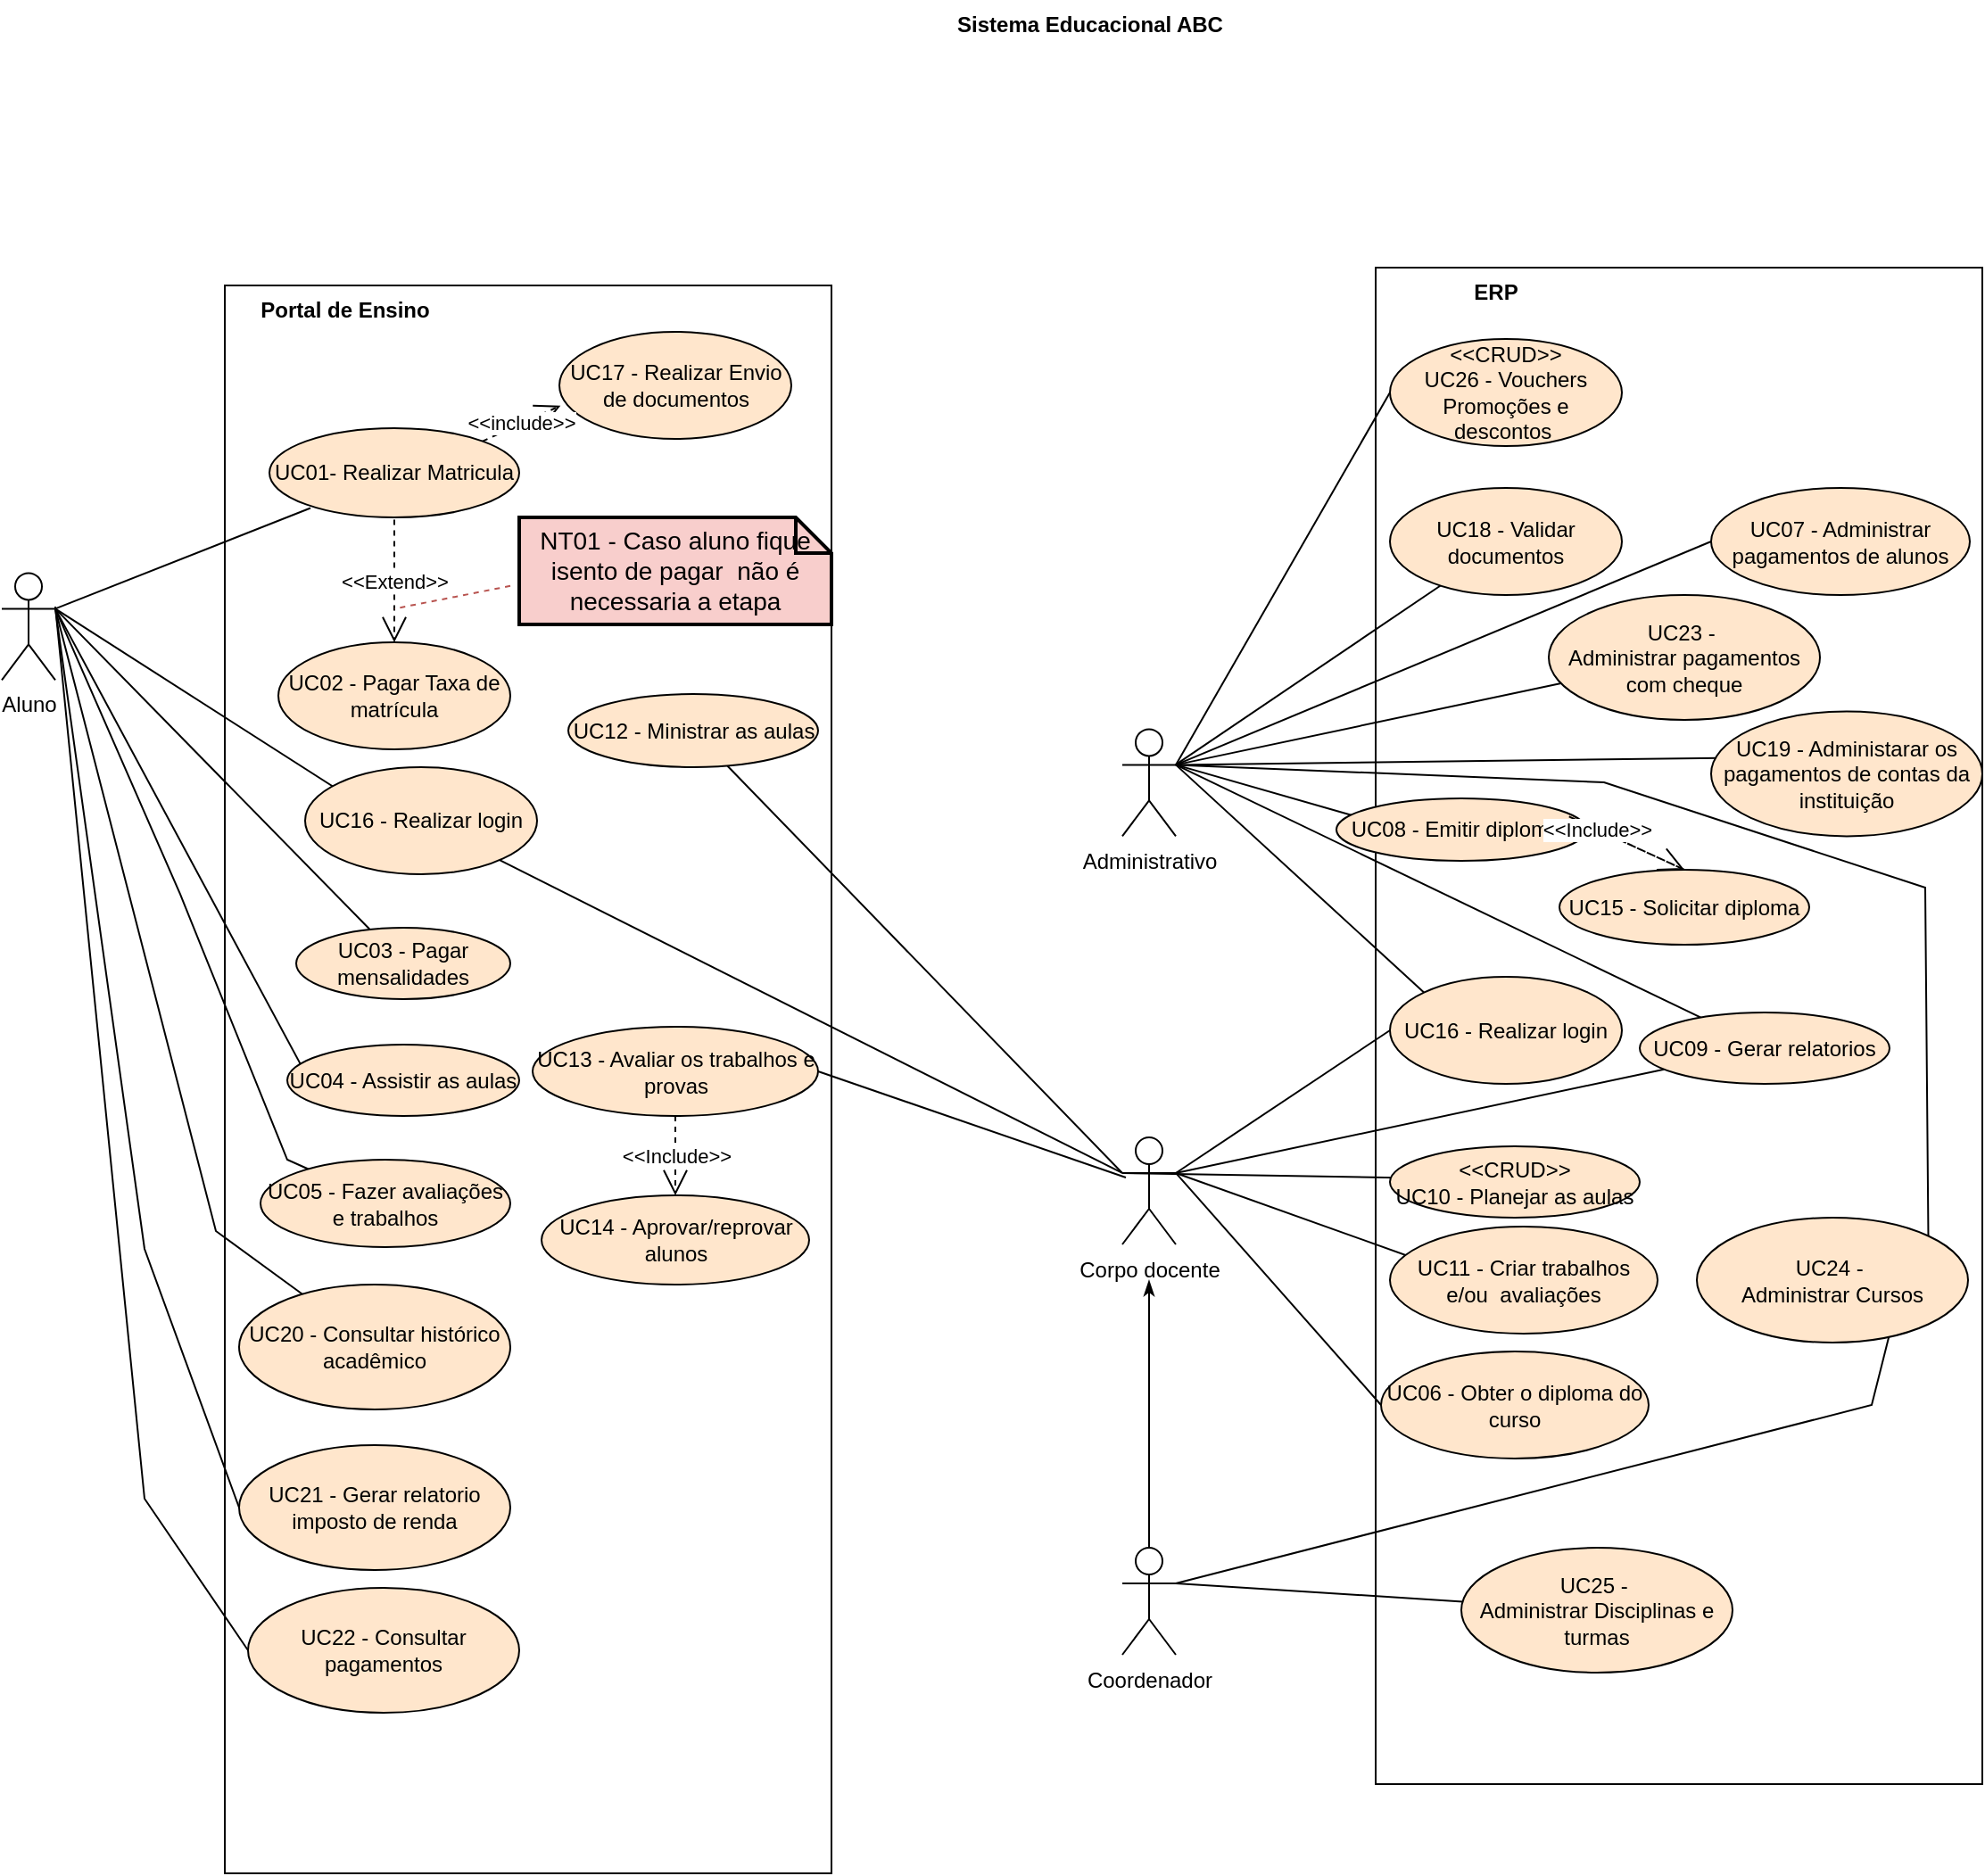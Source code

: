 <mxfile version="20.0.1" type="github" pages="2">
  <diagram id="oizCWcSpeDdsfs_mUZxO" name="Page-1">
    <mxGraphModel dx="1159" dy="3171" grid="1" gridSize="10" guides="1" tooltips="1" connect="1" arrows="1" fold="1" page="1" pageScale="1" pageWidth="827" pageHeight="1169" math="0" shadow="0">
      <root>
        <mxCell id="0" />
        <mxCell id="1" parent="0" />
        <mxCell id="IBRCfE0wTp70-XDyHgLj-4" value="" style="rounded=0;whiteSpace=wrap;html=1;fillColor=none;" parent="1" vertex="1">
          <mxGeometry x="990" y="-1200" width="340" height="850" as="geometry" />
        </mxCell>
        <mxCell id="F7dksEA1rS3Q4TjH5Xwl-1" value="" style="rounded=0;whiteSpace=wrap;html=1;fillColor=none;" vertex="1" parent="1">
          <mxGeometry x="345" y="-1190" width="340" height="890" as="geometry" />
        </mxCell>
        <mxCell id="IBRCfE0wTp70-XDyHgLj-19" style="rounded=0;orthogonalLoop=1;jettySize=auto;html=1;endArrow=none;endFill=0;exitX=1;exitY=0.333;exitDx=0;exitDy=0;exitPerimeter=0;" parent="1" source="IBRCfE0wTp70-XDyHgLj-5" edge="1">
          <mxGeometry relative="1" as="geometry">
            <mxPoint x="393.036" y="-1065.252" as="targetPoint" />
          </mxGeometry>
        </mxCell>
        <mxCell id="IBRCfE0wTp70-XDyHgLj-38" style="edgeStyle=none;rounded=0;orthogonalLoop=1;jettySize=auto;html=1;endArrow=none;endFill=0;exitX=1;exitY=0.333;exitDx=0;exitDy=0;exitPerimeter=0;" parent="1" source="IBRCfE0wTp70-XDyHgLj-5" target="IBRCfE0wTp70-XDyHgLj-37" edge="1">
          <mxGeometry relative="1" as="geometry">
            <mxPoint x="250" y="-998.79" as="sourcePoint" />
          </mxGeometry>
        </mxCell>
        <mxCell id="IBRCfE0wTp70-XDyHgLj-44" style="edgeStyle=none;rounded=0;orthogonalLoop=1;jettySize=auto;html=1;entryX=0;entryY=0;entryDx=0;entryDy=0;endArrow=none;endFill=0;exitX=1;exitY=0.333;exitDx=0;exitDy=0;exitPerimeter=0;" parent="1" source="IBRCfE0wTp70-XDyHgLj-5" edge="1">
          <mxGeometry relative="1" as="geometry">
            <mxPoint x="250" y="-998.79" as="sourcePoint" />
            <mxPoint x="399.038" y="-731.932" as="targetPoint" />
          </mxGeometry>
        </mxCell>
        <mxCell id="IBRCfE0wTp70-XDyHgLj-52" style="edgeStyle=none;rounded=0;orthogonalLoop=1;jettySize=auto;html=1;exitX=1;exitY=0.333;exitDx=0;exitDy=0;exitPerimeter=0;endArrow=none;endFill=0;" parent="1" source="IBRCfE0wTp70-XDyHgLj-5" target="F7dksEA1rS3Q4TjH5Xwl-20" edge="1">
          <mxGeometry relative="1" as="geometry">
            <mxPoint x="381.967" y="-469.003" as="targetPoint" />
            <Array as="points">
              <mxPoint x="340" y="-660" />
            </Array>
          </mxGeometry>
        </mxCell>
        <mxCell id="1G1vuEaIJRGV7UeWep0--2" style="rounded=0;orthogonalLoop=1;jettySize=auto;html=1;endArrow=none;endFill=0;exitX=1;exitY=0.333;exitDx=0;exitDy=0;exitPerimeter=0;" parent="1" source="IBRCfE0wTp70-XDyHgLj-5" target="IBRCfE0wTp70-XDyHgLj-45" edge="1">
          <mxGeometry relative="1" as="geometry">
            <Array as="points">
              <mxPoint x="320" y="-848.79" />
              <mxPoint x="380" y="-700" />
            </Array>
          </mxGeometry>
        </mxCell>
        <mxCell id="riYWk4lj5S2R9eaMY5-v-11" value="" style="rounded=0;orthogonalLoop=1;jettySize=auto;html=1;entryX=0.221;entryY=0.326;entryDx=0;entryDy=0;endArrow=none;endFill=0;entryPerimeter=0;" parent="1" target="F7dksEA1rS3Q4TjH5Xwl-1" edge="1">
          <mxGeometry relative="1" as="geometry">
            <mxPoint x="480.0" y="-837.79" as="targetPoint" />
            <mxPoint x="250" y="-1008.79" as="sourcePoint" />
          </mxGeometry>
        </mxCell>
        <mxCell id="F7dksEA1rS3Q4TjH5Xwl-22" style="edgeStyle=none;rounded=0;orthogonalLoop=1;jettySize=auto;html=1;entryX=0;entryY=0.5;entryDx=0;entryDy=0;endArrow=none;endFill=0;exitX=1;exitY=0.333;exitDx=0;exitDy=0;exitPerimeter=0;" edge="1" parent="1" source="IBRCfE0wTp70-XDyHgLj-5" target="F7dksEA1rS3Q4TjH5Xwl-21">
          <mxGeometry relative="1" as="geometry">
            <Array as="points">
              <mxPoint x="300" y="-650" />
            </Array>
          </mxGeometry>
        </mxCell>
        <mxCell id="F7dksEA1rS3Q4TjH5Xwl-24" style="edgeStyle=none;rounded=0;orthogonalLoop=1;jettySize=auto;html=1;entryX=0;entryY=0.5;entryDx=0;entryDy=0;endArrow=none;endFill=0;" edge="1" parent="1" target="F7dksEA1rS3Q4TjH5Xwl-23">
          <mxGeometry relative="1" as="geometry">
            <mxPoint x="250" y="-1010" as="sourcePoint" />
            <Array as="points">
              <mxPoint x="300" y="-510" />
            </Array>
          </mxGeometry>
        </mxCell>
        <mxCell id="IBRCfE0wTp70-XDyHgLj-5" value="Aluno" style="shape=umlActor;verticalLabelPosition=bottom;verticalAlign=top;html=1;outlineConnect=0;" parent="1" vertex="1">
          <mxGeometry x="220" y="-1028.79" width="30" height="60" as="geometry" />
        </mxCell>
        <mxCell id="IBRCfE0wTp70-XDyHgLj-57" style="edgeStyle=none;rounded=0;orthogonalLoop=1;jettySize=auto;html=1;exitX=1;exitY=0.333;exitDx=0;exitDy=0;exitPerimeter=0;entryX=0;entryY=0.5;entryDx=0;entryDy=0;endArrow=none;endFill=0;" parent="1" source="IBRCfE0wTp70-XDyHgLj-6" target="IBRCfE0wTp70-XDyHgLj-56" edge="1">
          <mxGeometry relative="1" as="geometry">
            <Array as="points" />
          </mxGeometry>
        </mxCell>
        <mxCell id="IBRCfE0wTp70-XDyHgLj-61" style="edgeStyle=none;rounded=0;orthogonalLoop=1;jettySize=auto;html=1;exitX=1;exitY=0.333;exitDx=0;exitDy=0;exitPerimeter=0;endArrow=none;endFill=0;entryX=0.066;entryY=0.274;entryDx=0;entryDy=0;entryPerimeter=0;" parent="1" source="IBRCfE0wTp70-XDyHgLj-6" target="IBRCfE0wTp70-XDyHgLj-60" edge="1">
          <mxGeometry relative="1" as="geometry">
            <Array as="points" />
          </mxGeometry>
        </mxCell>
        <mxCell id="1G1vuEaIJRGV7UeWep0--6" style="edgeStyle=none;rounded=0;orthogonalLoop=1;jettySize=auto;html=1;endArrow=none;endFill=0;exitX=1;exitY=0.333;exitDx=0;exitDy=0;exitPerimeter=0;" parent="1" source="IBRCfE0wTp70-XDyHgLj-6" target="IBRCfE0wTp70-XDyHgLj-58" edge="1">
          <mxGeometry relative="1" as="geometry" />
        </mxCell>
        <mxCell id="F7dksEA1rS3Q4TjH5Xwl-7" style="edgeStyle=none;rounded=0;orthogonalLoop=1;jettySize=auto;html=1;entryX=0;entryY=0;entryDx=0;entryDy=0;endArrow=none;endFill=0;exitX=1;exitY=0.333;exitDx=0;exitDy=0;exitPerimeter=0;" edge="1" parent="1" source="IBRCfE0wTp70-XDyHgLj-6" target="F7dksEA1rS3Q4TjH5Xwl-6">
          <mxGeometry relative="1" as="geometry">
            <mxPoint x="878" y="-922.5" as="sourcePoint" />
          </mxGeometry>
        </mxCell>
        <mxCell id="F7dksEA1rS3Q4TjH5Xwl-15" style="edgeStyle=none;rounded=0;orthogonalLoop=1;jettySize=auto;html=1;endArrow=none;endFill=0;" edge="1" parent="1" source="IBRCfE0wTp70-XDyHgLj-6" target="F7dksEA1rS3Q4TjH5Xwl-14">
          <mxGeometry relative="1" as="geometry" />
        </mxCell>
        <mxCell id="F7dksEA1rS3Q4TjH5Xwl-18" style="edgeStyle=none;rounded=0;orthogonalLoop=1;jettySize=auto;html=1;entryX=0.029;entryY=0.373;entryDx=0;entryDy=0;entryPerimeter=0;endArrow=none;endFill=0;exitX=1;exitY=0.333;exitDx=0;exitDy=0;exitPerimeter=0;" edge="1" parent="1" source="IBRCfE0wTp70-XDyHgLj-6" target="F7dksEA1rS3Q4TjH5Xwl-17">
          <mxGeometry relative="1" as="geometry" />
        </mxCell>
        <mxCell id="F7dksEA1rS3Q4TjH5Xwl-26" style="edgeStyle=none;rounded=0;orthogonalLoop=1;jettySize=auto;html=1;endArrow=none;endFill=0;exitX=1;exitY=0.333;exitDx=0;exitDy=0;exitPerimeter=0;" edge="1" parent="1" source="IBRCfE0wTp70-XDyHgLj-6" target="F7dksEA1rS3Q4TjH5Xwl-25">
          <mxGeometry relative="1" as="geometry" />
        </mxCell>
        <mxCell id="F7dksEA1rS3Q4TjH5Xwl-33" style="edgeStyle=none;rounded=0;orthogonalLoop=1;jettySize=auto;html=1;exitX=1;exitY=0.333;exitDx=0;exitDy=0;exitPerimeter=0;endArrow=none;endFill=0;entryX=1;entryY=0;entryDx=0;entryDy=0;" edge="1" parent="1" source="IBRCfE0wTp70-XDyHgLj-6" target="F7dksEA1rS3Q4TjH5Xwl-31">
          <mxGeometry relative="1" as="geometry">
            <Array as="points">
              <mxPoint x="1118" y="-911.5" />
              <mxPoint x="1298" y="-852.5" />
            </Array>
          </mxGeometry>
        </mxCell>
        <mxCell id="F7dksEA1rS3Q4TjH5Xwl-37" style="edgeStyle=none;rounded=0;orthogonalLoop=1;jettySize=auto;html=1;exitX=1;exitY=0.333;exitDx=0;exitDy=0;exitPerimeter=0;entryX=0;entryY=0.5;entryDx=0;entryDy=0;endArrow=none;endFill=0;" edge="1" parent="1" source="IBRCfE0wTp70-XDyHgLj-6" target="F7dksEA1rS3Q4TjH5Xwl-36">
          <mxGeometry relative="1" as="geometry" />
        </mxCell>
        <mxCell id="IBRCfE0wTp70-XDyHgLj-6" value="Administrativo" style="shape=umlActor;verticalLabelPosition=bottom;verticalAlign=top;html=1;outlineConnect=0;" parent="1" vertex="1">
          <mxGeometry x="848" y="-941.29" width="30" height="60" as="geometry" />
        </mxCell>
        <mxCell id="IBRCfE0wTp70-XDyHgLj-9" value="UC01- Realizar Matricula" style="ellipse;whiteSpace=wrap;html=1;fillColor=#ffe6cc;strokeColor=#000000;" parent="1" vertex="1">
          <mxGeometry x="370" y="-1110" width="140" height="50" as="geometry" />
        </mxCell>
        <mxCell id="IBRCfE0wTp70-XDyHgLj-21" value="UC02 - Pagar Taxa de matrícula" style="ellipse;whiteSpace=wrap;html=1;strokeColor=#000000;fillColor=#ffe6cc;" parent="1" vertex="1">
          <mxGeometry x="375" y="-990" width="130" height="60" as="geometry" />
        </mxCell>
        <mxCell id="IBRCfE0wTp70-XDyHgLj-27" value="&amp;lt;&amp;lt;Extend&amp;gt;&amp;gt;" style="endArrow=open;endSize=12;dashed=1;html=1;rounded=0;" parent="1" target="IBRCfE0wTp70-XDyHgLj-21" edge="1">
          <mxGeometry width="160" relative="1" as="geometry">
            <mxPoint x="440" y="-1058.79" as="sourcePoint" />
            <mxPoint x="580" y="-1028.79" as="targetPoint" />
            <Array as="points">
              <mxPoint x="440" y="-1008.79" />
            </Array>
          </mxGeometry>
        </mxCell>
        <mxCell id="IBRCfE0wTp70-XDyHgLj-29" style="edgeStyle=none;rounded=0;orthogonalLoop=1;jettySize=auto;html=1;dashed=1;endArrow=none;endFill=0;fillColor=#f8cecc;strokeColor=#b85450;" parent="1" edge="1">
          <mxGeometry relative="1" as="geometry">
            <mxPoint x="440" y="-1008.79" as="targetPoint" />
            <mxPoint x="505" y="-1021.577" as="sourcePoint" />
          </mxGeometry>
        </mxCell>
        <mxCell id="IBRCfE0wTp70-XDyHgLj-28" value="NT01 - Caso aluno fique isento de pagar&amp;nbsp; não é necessaria a etapa" style="shape=note;strokeWidth=2;fontSize=14;size=20;whiteSpace=wrap;html=1;fillColor=#f8cecc;strokeColor=#000000;" parent="1" vertex="1">
          <mxGeometry x="510" y="-1060" width="175" height="60" as="geometry" />
        </mxCell>
        <mxCell id="IBRCfE0wTp70-XDyHgLj-40" style="edgeStyle=none;rounded=0;orthogonalLoop=1;jettySize=auto;html=1;exitX=0;exitY=0.333;exitDx=0;exitDy=0;exitPerimeter=0;entryX=1;entryY=0.5;entryDx=0;entryDy=0;endArrow=none;endFill=0;" parent="1" source="IBRCfE0wTp70-XDyHgLj-32" target="IBRCfE0wTp70-XDyHgLj-39" edge="1">
          <mxGeometry relative="1" as="geometry" />
        </mxCell>
        <mxCell id="IBRCfE0wTp70-XDyHgLj-42" style="edgeStyle=none;rounded=0;orthogonalLoop=1;jettySize=auto;html=1;endArrow=none;endFill=0;exitX=0;exitY=0.333;exitDx=0;exitDy=0;exitPerimeter=0;" parent="1" source="IBRCfE0wTp70-XDyHgLj-32" target="IBRCfE0wTp70-XDyHgLj-41" edge="1">
          <mxGeometry relative="1" as="geometry">
            <mxPoint x="850" y="-780" as="sourcePoint" />
            <mxPoint x="780" y="-660" as="targetPoint" />
          </mxGeometry>
        </mxCell>
        <mxCell id="1G1vuEaIJRGV7UeWep0--3" style="edgeStyle=none;rounded=0;orthogonalLoop=1;jettySize=auto;html=1;entryX=1;entryY=0.5;entryDx=0;entryDy=0;endArrow=none;endFill=0;" parent="1" target="IBRCfE0wTp70-XDyHgLj-48" edge="1">
          <mxGeometry relative="1" as="geometry">
            <Array as="points" />
            <mxPoint x="850" y="-690" as="sourcePoint" />
          </mxGeometry>
        </mxCell>
        <mxCell id="1G1vuEaIJRGV7UeWep0--4" style="edgeStyle=none;rounded=0;orthogonalLoop=1;jettySize=auto;html=1;endArrow=none;endFill=0;entryX=0.133;entryY=0.333;entryDx=0;entryDy=0;exitX=1;exitY=0.333;exitDx=0;exitDy=0;exitPerimeter=0;entryPerimeter=0;" parent="1" target="IBRCfE0wTp70-XDyHgLj-68" edge="1" source="IBRCfE0wTp70-XDyHgLj-32">
          <mxGeometry relative="1" as="geometry">
            <mxPoint x="1438" y="-760.5" as="sourcePoint" />
          </mxGeometry>
        </mxCell>
        <mxCell id="1G1vuEaIJRGV7UeWep0--8" style="edgeStyle=none;rounded=0;orthogonalLoop=1;jettySize=auto;html=1;endArrow=none;endFill=0;exitX=1;exitY=0.333;exitDx=0;exitDy=0;exitPerimeter=0;" parent="1" target="IBRCfE0wTp70-XDyHgLj-58" edge="1" source="IBRCfE0wTp70-XDyHgLj-32">
          <mxGeometry relative="1" as="geometry">
            <mxPoint x="1438" y="-760.5" as="sourcePoint" />
          </mxGeometry>
        </mxCell>
        <mxCell id="F7dksEA1rS3Q4TjH5Xwl-2" style="rounded=0;orthogonalLoop=1;jettySize=auto;html=1;exitX=1;exitY=0.333;exitDx=0;exitDy=0;exitPerimeter=0;entryX=0;entryY=0.5;entryDx=0;entryDy=0;endArrow=none;endFill=0;" edge="1" parent="1" source="IBRCfE0wTp70-XDyHgLj-32" target="IBRCfE0wTp70-XDyHgLj-51">
          <mxGeometry relative="1" as="geometry" />
        </mxCell>
        <mxCell id="F7dksEA1rS3Q4TjH5Xwl-8" style="edgeStyle=none;rounded=0;orthogonalLoop=1;jettySize=auto;html=1;exitX=1;exitY=0.333;exitDx=0;exitDy=0;exitPerimeter=0;entryX=0;entryY=0.5;entryDx=0;entryDy=0;endArrow=none;endFill=0;" edge="1" parent="1" source="IBRCfE0wTp70-XDyHgLj-32" target="F7dksEA1rS3Q4TjH5Xwl-6">
          <mxGeometry relative="1" as="geometry" />
        </mxCell>
        <mxCell id="F7dksEA1rS3Q4TjH5Xwl-19" style="edgeStyle=none;rounded=0;orthogonalLoop=1;jettySize=auto;html=1;endArrow=none;endFill=0;exitX=0;exitY=0.333;exitDx=0;exitDy=0;exitPerimeter=0;" edge="1" parent="1" source="IBRCfE0wTp70-XDyHgLj-32" target="F7dksEA1rS3Q4TjH5Xwl-5">
          <mxGeometry relative="1" as="geometry">
            <mxPoint x="850" y="-780" as="sourcePoint" />
          </mxGeometry>
        </mxCell>
        <mxCell id="IBRCfE0wTp70-XDyHgLj-32" value="Corpo docente" style="shape=umlActor;verticalLabelPosition=bottom;verticalAlign=top;html=1;outlineConnect=0;strokeColor=#000000;" parent="1" vertex="1">
          <mxGeometry x="848" y="-712.5" width="30" height="60" as="geometry" />
        </mxCell>
        <mxCell id="IBRCfE0wTp70-XDyHgLj-37" value="UC03 - Pagar mensalidades" style="ellipse;whiteSpace=wrap;html=1;strokeColor=#000000;fillColor=#ffe6cc;" parent="1" vertex="1">
          <mxGeometry x="385" y="-830" width="120" height="40" as="geometry" />
        </mxCell>
        <mxCell id="IBRCfE0wTp70-XDyHgLj-39" value="&amp;lt;&amp;lt;CRUD&amp;gt;&amp;gt;&lt;br&gt;UC10 - Planejar as aulas" style="ellipse;whiteSpace=wrap;html=1;strokeColor=#000000;fillColor=#ffe6cc;" parent="1" vertex="1">
          <mxGeometry x="998" y="-707.5" width="140" height="40" as="geometry" />
        </mxCell>
        <mxCell id="IBRCfE0wTp70-XDyHgLj-41" value="UC12 - Ministrar as aulas" style="ellipse;whiteSpace=wrap;html=1;strokeColor=#000000;fillColor=#FFE6CC;" parent="1" vertex="1">
          <mxGeometry x="537.5" y="-961" width="140" height="41" as="geometry" />
        </mxCell>
        <mxCell id="IBRCfE0wTp70-XDyHgLj-43" value="UC04 - Assistir as aulas" style="ellipse;whiteSpace=wrap;html=1;strokeColor=#000000;fillColor=#FFE6CC;" parent="1" vertex="1">
          <mxGeometry x="380" y="-764.5" width="130" height="40" as="geometry" />
        </mxCell>
        <mxCell id="IBRCfE0wTp70-XDyHgLj-45" value="UC05 - Fazer avaliações e trabalhos" style="ellipse;whiteSpace=wrap;html=1;strokeColor=#000000;fillColor=#FFE6CC;" parent="1" vertex="1">
          <mxGeometry x="365" y="-700" width="140" height="49" as="geometry" />
        </mxCell>
        <mxCell id="IBRCfE0wTp70-XDyHgLj-48" value="UC13 - Avaliar os trabalhos e provas" style="ellipse;whiteSpace=wrap;html=1;strokeColor=#000000;fillColor=#FFE6CC;" parent="1" vertex="1">
          <mxGeometry x="517.5" y="-774.5" width="160" height="50" as="geometry" />
        </mxCell>
        <mxCell id="IBRCfE0wTp70-XDyHgLj-51" value="UC06 - Obter o diploma do curso" style="ellipse;whiteSpace=wrap;html=1;strokeColor=#000000;fillColor=#FFE6CC;" parent="1" vertex="1">
          <mxGeometry x="993" y="-592.5" width="150" height="60" as="geometry" />
        </mxCell>
        <mxCell id="IBRCfE0wTp70-XDyHgLj-53" style="edgeStyle=none;rounded=0;orthogonalLoop=1;jettySize=auto;html=1;exitX=0.5;exitY=1;exitDx=0;exitDy=0;endArrow=none;endFill=0;" parent="1" source="IBRCfE0wTp70-XDyHgLj-48" target="IBRCfE0wTp70-XDyHgLj-48" edge="1">
          <mxGeometry relative="1" as="geometry" />
        </mxCell>
        <mxCell id="IBRCfE0wTp70-XDyHgLj-56" value="UC07 - Administrar pagamentos de alunos" style="ellipse;whiteSpace=wrap;html=1;strokeColor=#000000;fillColor=#FFE6CC;" parent="1" vertex="1">
          <mxGeometry x="1178" y="-1076.5" width="145" height="60" as="geometry" />
        </mxCell>
        <mxCell id="IBRCfE0wTp70-XDyHgLj-58" value="UC09 - Gerar relatorios" style="ellipse;whiteSpace=wrap;html=1;strokeColor=#000000;fillColor=#FFE6CC;" parent="1" vertex="1">
          <mxGeometry x="1138" y="-782.5" width="140" height="40" as="geometry" />
        </mxCell>
        <mxCell id="IBRCfE0wTp70-XDyHgLj-60" value="UC08 - Emitir diplomas" style="ellipse;whiteSpace=wrap;html=1;strokeColor=#000000;fillColor=#FFE6CC;" parent="1" vertex="1">
          <mxGeometry x="968" y="-902.5" width="140" height="35" as="geometry" />
        </mxCell>
        <mxCell id="IBRCfE0wTp70-XDyHgLj-62" value="UC14 - Aprovar/reprovar alunos" style="ellipse;whiteSpace=wrap;html=1;strokeColor=#000000;fillColor=#FFE6CC;" parent="1" vertex="1">
          <mxGeometry x="522.5" y="-680" width="150" height="50" as="geometry" />
        </mxCell>
        <mxCell id="IBRCfE0wTp70-XDyHgLj-68" value="UC11 - Criar trabalhos e/ou&amp;nbsp; avaliações" style="ellipse;whiteSpace=wrap;html=1;strokeColor=#000000;fillColor=#FFE6CC;" parent="1" vertex="1">
          <mxGeometry x="998" y="-662.5" width="150" height="60" as="geometry" />
        </mxCell>
        <mxCell id="IBRCfE0wTp70-XDyHgLj-70" value="Sistema Educacional ABC" style="text;align=center;fontStyle=1;verticalAlign=middle;spacingLeft=3;spacingRight=3;strokeColor=none;rotatable=0;points=[[0,0.5],[1,0.5]];portConstraint=eastwest;fillColor=none;" parent="1" vertex="1">
          <mxGeometry x="750" y="-1350" width="160" height="26" as="geometry" />
        </mxCell>
        <mxCell id="1G1vuEaIJRGV7UeWep0--7" style="edgeStyle=none;rounded=0;orthogonalLoop=1;jettySize=auto;html=1;exitX=0;exitY=0.333;exitDx=0;exitDy=0;exitPerimeter=0;endArrow=none;endFill=0;" parent="1" source="IBRCfE0wTp70-XDyHgLj-32" target="IBRCfE0wTp70-XDyHgLj-32" edge="1">
          <mxGeometry relative="1" as="geometry" />
        </mxCell>
        <mxCell id="1G1vuEaIJRGV7UeWep0--10" value="&amp;lt;&amp;lt;Include&amp;gt;&amp;gt;" style="endArrow=open;endSize=12;dashed=1;html=1;rounded=0;entryX=0.5;entryY=0;entryDx=0;entryDy=0;exitX=0.5;exitY=1;exitDx=0;exitDy=0;" parent="1" source="IBRCfE0wTp70-XDyHgLj-48" target="IBRCfE0wTp70-XDyHgLj-62" edge="1">
          <mxGeometry width="160" relative="1" as="geometry">
            <mxPoint x="990" y="-699" as="sourcePoint" />
            <mxPoint x="1150" y="-699" as="targetPoint" />
            <mxPoint as="offset" />
          </mxGeometry>
        </mxCell>
        <mxCell id="riYWk4lj5S2R9eaMY5-v-10" value="UC15 - Solicitar diploma" style="ellipse;whiteSpace=wrap;html=1;strokeColor=#000000;fillColor=#FFE6CC;" parent="1" vertex="1">
          <mxGeometry x="1093" y="-862.5" width="140" height="42" as="geometry" />
        </mxCell>
        <mxCell id="F7dksEA1rS3Q4TjH5Xwl-3" value="Portal de Ensino" style="text;align=center;fontStyle=1;verticalAlign=middle;spacingLeft=3;spacingRight=3;strokeColor=none;rotatable=0;points=[[0,0.5],[1,0.5]];portConstraint=eastwest;" vertex="1" parent="1">
          <mxGeometry x="345" y="-1190" width="135" height="26" as="geometry" />
        </mxCell>
        <mxCell id="F7dksEA1rS3Q4TjH5Xwl-4" value="ERP" style="text;align=center;fontStyle=1;verticalAlign=middle;spacingLeft=3;spacingRight=3;strokeColor=none;rotatable=0;points=[[0,0.5],[1,0.5]];portConstraint=eastwest;" vertex="1" parent="1">
          <mxGeometry x="990" y="-1200" width="135" height="26" as="geometry" />
        </mxCell>
        <mxCell id="F7dksEA1rS3Q4TjH5Xwl-5" value="UC16 - Realizar login" style="ellipse;whiteSpace=wrap;html=1;fillColor=#ffe6cc;strokeColor=#000000;" vertex="1" parent="1">
          <mxGeometry x="390" y="-920" width="130" height="60" as="geometry" />
        </mxCell>
        <mxCell id="F7dksEA1rS3Q4TjH5Xwl-6" value="UC16 - Realizar login" style="ellipse;whiteSpace=wrap;html=1;fillColor=#ffe6cc;strokeColor=#000000;" vertex="1" parent="1">
          <mxGeometry x="998" y="-802.5" width="130" height="60" as="geometry" />
        </mxCell>
        <mxCell id="F7dksEA1rS3Q4TjH5Xwl-10" value="UC17 - Realizar Envio de documentos" style="ellipse;whiteSpace=wrap;html=1;fillColor=#ffe6cc;strokeColor=#000000;" vertex="1" parent="1">
          <mxGeometry x="532.5" y="-1164" width="130" height="60" as="geometry" />
        </mxCell>
        <mxCell id="F7dksEA1rS3Q4TjH5Xwl-12" value="&amp;lt;&amp;lt;include&amp;gt;&amp;gt;" style="endArrow=open;endSize=12;dashed=1;html=1;rounded=0;entryX=0.005;entryY=0.69;entryDx=0;entryDy=0;entryPerimeter=0;exitX=1;exitY=0;exitDx=0;exitDy=0;" edge="1" parent="1" source="IBRCfE0wTp70-XDyHgLj-9" target="F7dksEA1rS3Q4TjH5Xwl-10">
          <mxGeometry width="160" relative="1" as="geometry">
            <mxPoint x="520" y="-1070" as="sourcePoint" />
            <mxPoint x="680" y="-1070" as="targetPoint" />
          </mxGeometry>
        </mxCell>
        <mxCell id="F7dksEA1rS3Q4TjH5Xwl-14" value="UC18 - Validar documentos" style="ellipse;whiteSpace=wrap;html=1;fillColor=#ffe6cc;strokeColor=#000000;" vertex="1" parent="1">
          <mxGeometry x="998" y="-1076.5" width="130" height="60" as="geometry" />
        </mxCell>
        <mxCell id="F7dksEA1rS3Q4TjH5Xwl-17" value="UC19 - Administarar os pagamentos de contas da instituição" style="ellipse;whiteSpace=wrap;html=1;strokeColor=#000000;fillColor=#FFE6CC;" vertex="1" parent="1">
          <mxGeometry x="1178" y="-951.29" width="152" height="70" as="geometry" />
        </mxCell>
        <mxCell id="F7dksEA1rS3Q4TjH5Xwl-20" value="UC20 - Consultar histórico acadêmico" style="ellipse;whiteSpace=wrap;html=1;strokeColor=#000000;fillColor=#FFE6CC;" vertex="1" parent="1">
          <mxGeometry x="353" y="-630" width="152" height="70" as="geometry" />
        </mxCell>
        <mxCell id="F7dksEA1rS3Q4TjH5Xwl-21" value="UC21 - Gerar relatorio imposto de renda" style="ellipse;whiteSpace=wrap;html=1;strokeColor=#000000;fillColor=#FFE6CC;" vertex="1" parent="1">
          <mxGeometry x="353" y="-540" width="152" height="70" as="geometry" />
        </mxCell>
        <mxCell id="F7dksEA1rS3Q4TjH5Xwl-23" value="UC22 - Consultar pagamentos" style="ellipse;whiteSpace=wrap;html=1;strokeColor=#000000;fillColor=#FFE6CC;" vertex="1" parent="1">
          <mxGeometry x="358" y="-460" width="152" height="70" as="geometry" />
        </mxCell>
        <mxCell id="F7dksEA1rS3Q4TjH5Xwl-25" value="UC23 -&amp;nbsp;&lt;br&gt;Administrar pagamentos com cheque" style="ellipse;whiteSpace=wrap;html=1;strokeColor=#000000;fillColor=#FFE6CC;" vertex="1" parent="1">
          <mxGeometry x="1087" y="-1016.5" width="152" height="70" as="geometry" />
        </mxCell>
        <mxCell id="F7dksEA1rS3Q4TjH5Xwl-30" style="edgeStyle=none;rounded=0;orthogonalLoop=1;jettySize=auto;html=1;endArrow=classicThin;endFill=1;" edge="1" parent="1" source="F7dksEA1rS3Q4TjH5Xwl-27">
          <mxGeometry relative="1" as="geometry">
            <mxPoint x="863" y="-632.5" as="targetPoint" />
          </mxGeometry>
        </mxCell>
        <mxCell id="F7dksEA1rS3Q4TjH5Xwl-34" style="edgeStyle=none;rounded=0;orthogonalLoop=1;jettySize=auto;html=1;exitX=1;exitY=0.333;exitDx=0;exitDy=0;exitPerimeter=0;entryX=0.711;entryY=0.929;entryDx=0;entryDy=0;entryPerimeter=0;endArrow=none;endFill=0;" edge="1" parent="1" source="F7dksEA1rS3Q4TjH5Xwl-27" target="F7dksEA1rS3Q4TjH5Xwl-31">
          <mxGeometry relative="1" as="geometry">
            <Array as="points">
              <mxPoint x="1268" y="-562.5" />
            </Array>
          </mxGeometry>
        </mxCell>
        <mxCell id="F7dksEA1rS3Q4TjH5Xwl-35" style="edgeStyle=none;rounded=0;orthogonalLoop=1;jettySize=auto;html=1;exitX=1;exitY=0.333;exitDx=0;exitDy=0;exitPerimeter=0;endArrow=none;endFill=0;" edge="1" parent="1" source="F7dksEA1rS3Q4TjH5Xwl-27" target="F7dksEA1rS3Q4TjH5Xwl-32">
          <mxGeometry relative="1" as="geometry" />
        </mxCell>
        <mxCell id="F7dksEA1rS3Q4TjH5Xwl-27" value="Coordenador" style="shape=umlActor;verticalLabelPosition=bottom;verticalAlign=top;html=1;outlineConnect=0;strokeColor=#000000;" vertex="1" parent="1">
          <mxGeometry x="848" y="-482.5" width="30" height="60" as="geometry" />
        </mxCell>
        <mxCell id="F7dksEA1rS3Q4TjH5Xwl-31" value="UC24 -&amp;nbsp;&lt;br&gt;Administrar Cursos" style="ellipse;whiteSpace=wrap;html=1;strokeColor=#000000;fillColor=#FFE6CC;" vertex="1" parent="1">
          <mxGeometry x="1170" y="-667.5" width="152" height="70" as="geometry" />
        </mxCell>
        <mxCell id="F7dksEA1rS3Q4TjH5Xwl-32" value="UC25 -&amp;nbsp;&lt;br&gt;Administrar Disciplinas e turmas" style="ellipse;whiteSpace=wrap;html=1;strokeColor=#000000;fillColor=#FFE6CC;" vertex="1" parent="1">
          <mxGeometry x="1038" y="-482.5" width="152" height="70" as="geometry" />
        </mxCell>
        <mxCell id="riYWk4lj5S2R9eaMY5-v-18" value="&amp;lt;&amp;lt;Include&amp;gt;&amp;gt;" style="endArrow=open;endSize=12;dashed=1;html=1;rounded=0;exitX=0.5;exitY=0;exitDx=0;exitDy=0;entryX=0.5;entryY=0;entryDx=0;entryDy=0;" parent="1" source="riYWk4lj5S2R9eaMY5-v-10" edge="1" target="riYWk4lj5S2R9eaMY5-v-10">
          <mxGeometry x="0.25" width="160" relative="1" as="geometry">
            <mxPoint x="1088" y="-818.71" as="sourcePoint" />
            <mxPoint x="1188" y="-858.71" as="targetPoint" />
            <mxPoint as="offset" />
            <Array as="points">
              <mxPoint x="1098" y="-892.5" />
            </Array>
          </mxGeometry>
        </mxCell>
        <mxCell id="F7dksEA1rS3Q4TjH5Xwl-36" value="&amp;lt;&amp;lt;CRUD&amp;gt;&amp;gt;&lt;br&gt;UC26 - Vouchers Promoções e descontos&amp;nbsp;" style="ellipse;whiteSpace=wrap;html=1;fillColor=#ffe6cc;strokeColor=#000000;" vertex="1" parent="1">
          <mxGeometry x="998" y="-1160" width="130" height="60" as="geometry" />
        </mxCell>
      </root>
    </mxGraphModel>
  </diagram>
  <diagram id="lc7E2QDWN7owwlIP-cte" name="Page-2">
    <mxGraphModel dx="1038" dy="583" grid="1" gridSize="10" guides="1" tooltips="1" connect="1" arrows="1" fold="1" page="1" pageScale="1" pageWidth="827" pageHeight="1169" math="0" shadow="0">
      <root>
        <mxCell id="0" />
        <mxCell id="1" parent="0" />
        <mxCell id="Y0kTQW0h1iXQvsFyuaRw-1" value="Classname" style="swimlane;fontStyle=0;childLayout=stackLayout;horizontal=1;startSize=26;fillColor=none;horizontalStack=0;resizeParent=1;resizeParentMax=0;resizeLast=0;collapsible=1;marginBottom=0;" vertex="1" parent="1">
          <mxGeometry x="40" y="40" width="140" height="104" as="geometry" />
        </mxCell>
        <mxCell id="Y0kTQW0h1iXQvsFyuaRw-2" value="+ field: type" style="text;strokeColor=none;fillColor=none;align=left;verticalAlign=top;spacingLeft=4;spacingRight=4;overflow=hidden;rotatable=0;points=[[0,0.5],[1,0.5]];portConstraint=eastwest;" vertex="1" parent="Y0kTQW0h1iXQvsFyuaRw-1">
          <mxGeometry y="26" width="140" height="26" as="geometry" />
        </mxCell>
        <mxCell id="Y0kTQW0h1iXQvsFyuaRw-3" value="+ field: type" style="text;strokeColor=none;fillColor=none;align=left;verticalAlign=top;spacingLeft=4;spacingRight=4;overflow=hidden;rotatable=0;points=[[0,0.5],[1,0.5]];portConstraint=eastwest;" vertex="1" parent="Y0kTQW0h1iXQvsFyuaRw-1">
          <mxGeometry y="52" width="140" height="26" as="geometry" />
        </mxCell>
        <mxCell id="Y0kTQW0h1iXQvsFyuaRw-4" value="+ field: type" style="text;strokeColor=none;fillColor=none;align=left;verticalAlign=top;spacingLeft=4;spacingRight=4;overflow=hidden;rotatable=0;points=[[0,0.5],[1,0.5]];portConstraint=eastwest;" vertex="1" parent="Y0kTQW0h1iXQvsFyuaRw-1">
          <mxGeometry y="78" width="140" height="26" as="geometry" />
        </mxCell>
        <mxCell id="Y0kTQW0h1iXQvsFyuaRw-5" value="Classname" style="swimlane;fontStyle=0;childLayout=stackLayout;horizontal=1;startSize=26;fillColor=none;horizontalStack=0;resizeParent=1;resizeParentMax=0;resizeLast=0;collapsible=1;marginBottom=0;" vertex="1" parent="1">
          <mxGeometry x="320" y="40" width="140" height="104" as="geometry" />
        </mxCell>
        <mxCell id="Y0kTQW0h1iXQvsFyuaRw-6" value="+ field: type" style="text;strokeColor=none;fillColor=none;align=left;verticalAlign=top;spacingLeft=4;spacingRight=4;overflow=hidden;rotatable=0;points=[[0,0.5],[1,0.5]];portConstraint=eastwest;" vertex="1" parent="Y0kTQW0h1iXQvsFyuaRw-5">
          <mxGeometry y="26" width="140" height="26" as="geometry" />
        </mxCell>
        <mxCell id="Y0kTQW0h1iXQvsFyuaRw-7" value="+ field: type" style="text;strokeColor=none;fillColor=none;align=left;verticalAlign=top;spacingLeft=4;spacingRight=4;overflow=hidden;rotatable=0;points=[[0,0.5],[1,0.5]];portConstraint=eastwest;" vertex="1" parent="Y0kTQW0h1iXQvsFyuaRw-5">
          <mxGeometry y="52" width="140" height="26" as="geometry" />
        </mxCell>
        <mxCell id="Y0kTQW0h1iXQvsFyuaRw-8" value="+ field: type" style="text;strokeColor=none;fillColor=none;align=left;verticalAlign=top;spacingLeft=4;spacingRight=4;overflow=hidden;rotatable=0;points=[[0,0.5],[1,0.5]];portConstraint=eastwest;" vertex="1" parent="Y0kTQW0h1iXQvsFyuaRw-5">
          <mxGeometry y="78" width="140" height="26" as="geometry" />
        </mxCell>
        <mxCell id="Y0kTQW0h1iXQvsFyuaRw-9" value="Classname" style="swimlane;fontStyle=0;childLayout=stackLayout;horizontal=1;startSize=26;fillColor=none;horizontalStack=0;resizeParent=1;resizeParentMax=0;resizeLast=0;collapsible=1;marginBottom=0;" vertex="1" parent="1">
          <mxGeometry x="590" y="40" width="140" height="104" as="geometry" />
        </mxCell>
        <mxCell id="Y0kTQW0h1iXQvsFyuaRw-10" value="+ field: type" style="text;strokeColor=none;fillColor=none;align=left;verticalAlign=top;spacingLeft=4;spacingRight=4;overflow=hidden;rotatable=0;points=[[0,0.5],[1,0.5]];portConstraint=eastwest;" vertex="1" parent="Y0kTQW0h1iXQvsFyuaRw-9">
          <mxGeometry y="26" width="140" height="26" as="geometry" />
        </mxCell>
        <mxCell id="Y0kTQW0h1iXQvsFyuaRw-11" value="+ field: type" style="text;strokeColor=none;fillColor=none;align=left;verticalAlign=top;spacingLeft=4;spacingRight=4;overflow=hidden;rotatable=0;points=[[0,0.5],[1,0.5]];portConstraint=eastwest;" vertex="1" parent="Y0kTQW0h1iXQvsFyuaRw-9">
          <mxGeometry y="52" width="140" height="26" as="geometry" />
        </mxCell>
        <mxCell id="Y0kTQW0h1iXQvsFyuaRw-12" value="+ field: type" style="text;strokeColor=none;fillColor=none;align=left;verticalAlign=top;spacingLeft=4;spacingRight=4;overflow=hidden;rotatable=0;points=[[0,0.5],[1,0.5]];portConstraint=eastwest;" vertex="1" parent="Y0kTQW0h1iXQvsFyuaRw-9">
          <mxGeometry y="78" width="140" height="26" as="geometry" />
        </mxCell>
      </root>
    </mxGraphModel>
  </diagram>
</mxfile>
